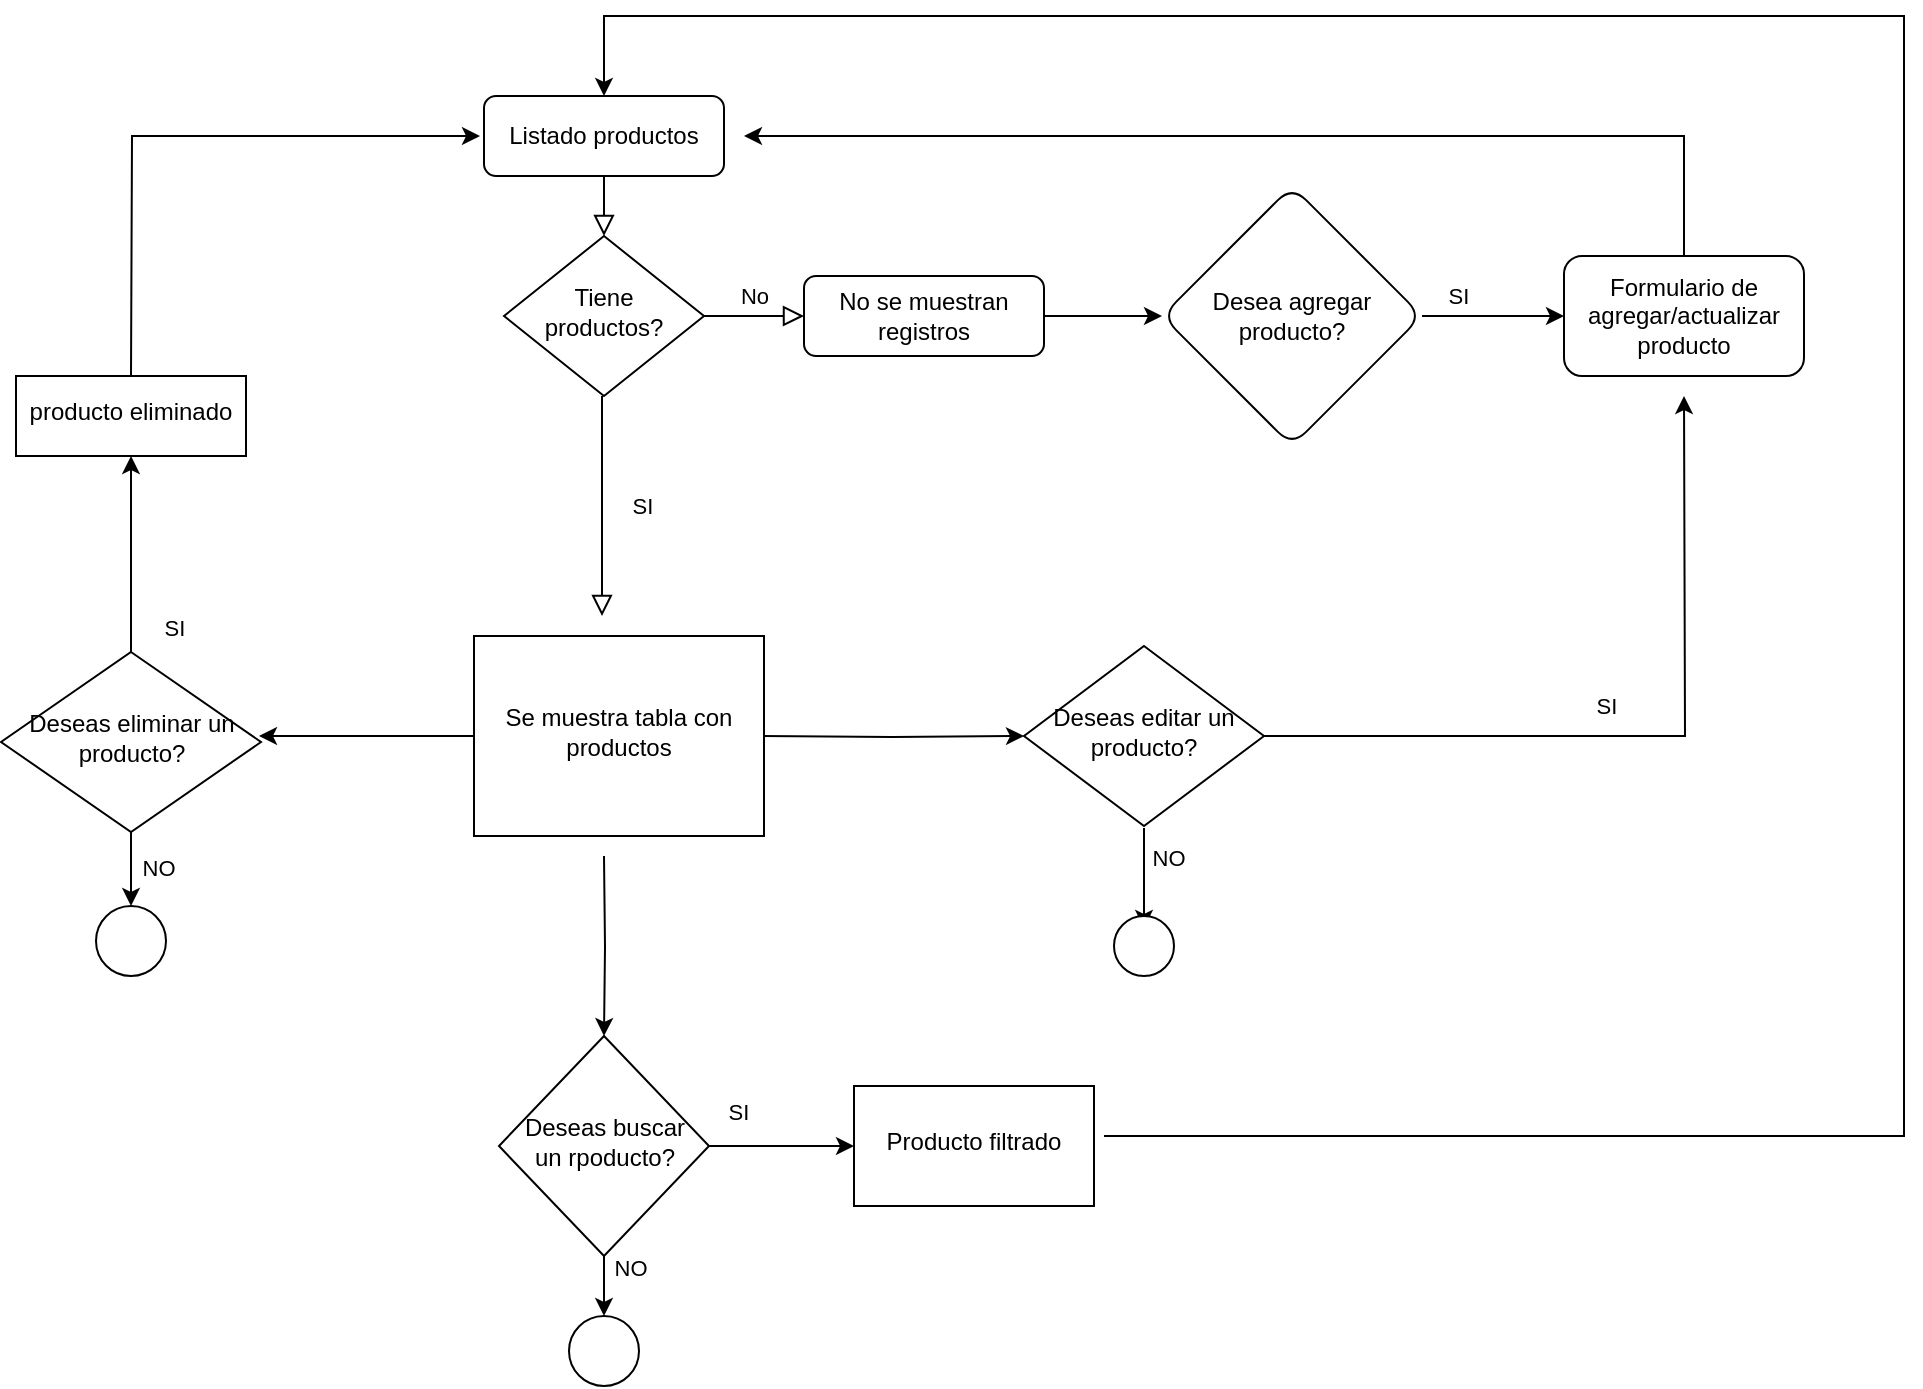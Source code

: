 <mxfile version="21.7.5" type="device">
  <diagram id="C5RBs43oDa-KdzZeNtuy" name="Page-1">
    <mxGraphModel dx="2208" dy="808" grid="1" gridSize="10" guides="1" tooltips="1" connect="1" arrows="1" fold="1" page="1" pageScale="1" pageWidth="827" pageHeight="1169" math="0" shadow="0">
      <root>
        <mxCell id="WIyWlLk6GJQsqaUBKTNV-0" />
        <mxCell id="WIyWlLk6GJQsqaUBKTNV-1" parent="WIyWlLk6GJQsqaUBKTNV-0" />
        <mxCell id="WIyWlLk6GJQsqaUBKTNV-2" value="" style="rounded=0;html=1;jettySize=auto;orthogonalLoop=1;fontSize=11;endArrow=block;endFill=0;endSize=8;strokeWidth=1;shadow=0;labelBackgroundColor=none;edgeStyle=orthogonalEdgeStyle;" parent="WIyWlLk6GJQsqaUBKTNV-1" source="WIyWlLk6GJQsqaUBKTNV-3" target="WIyWlLk6GJQsqaUBKTNV-6" edge="1">
          <mxGeometry relative="1" as="geometry" />
        </mxCell>
        <mxCell id="WIyWlLk6GJQsqaUBKTNV-3" value="Listado productos" style="rounded=1;whiteSpace=wrap;html=1;fontSize=12;glass=0;strokeWidth=1;shadow=0;" parent="WIyWlLk6GJQsqaUBKTNV-1" vertex="1">
          <mxGeometry x="22" y="80" width="120" height="40" as="geometry" />
        </mxCell>
        <mxCell id="WIyWlLk6GJQsqaUBKTNV-4" value="SI&lt;br&gt;" style="rounded=0;html=1;jettySize=auto;orthogonalLoop=1;fontSize=11;endArrow=block;endFill=0;endSize=8;strokeWidth=1;shadow=0;labelBackgroundColor=none;edgeStyle=orthogonalEdgeStyle;" parent="WIyWlLk6GJQsqaUBKTNV-1" edge="1">
          <mxGeometry y="20" relative="1" as="geometry">
            <mxPoint as="offset" />
            <mxPoint x="81" y="230" as="sourcePoint" />
            <mxPoint x="81" y="340" as="targetPoint" />
          </mxGeometry>
        </mxCell>
        <mxCell id="WIyWlLk6GJQsqaUBKTNV-5" value="No" style="edgeStyle=orthogonalEdgeStyle;rounded=0;html=1;jettySize=auto;orthogonalLoop=1;fontSize=11;endArrow=block;endFill=0;endSize=8;strokeWidth=1;shadow=0;labelBackgroundColor=none;" parent="WIyWlLk6GJQsqaUBKTNV-1" source="WIyWlLk6GJQsqaUBKTNV-6" target="WIyWlLk6GJQsqaUBKTNV-7" edge="1">
          <mxGeometry y="10" relative="1" as="geometry">
            <mxPoint as="offset" />
          </mxGeometry>
        </mxCell>
        <mxCell id="WIyWlLk6GJQsqaUBKTNV-6" value="Tiene productos?" style="rhombus;whiteSpace=wrap;html=1;shadow=0;fontFamily=Helvetica;fontSize=12;align=center;strokeWidth=1;spacing=6;spacingTop=-4;" parent="WIyWlLk6GJQsqaUBKTNV-1" vertex="1">
          <mxGeometry x="32" y="150" width="100" height="80" as="geometry" />
        </mxCell>
        <mxCell id="wI4YC6H1qCyY8Lm7S5sH-1" value="" style="edgeStyle=orthogonalEdgeStyle;rounded=0;orthogonalLoop=1;jettySize=auto;html=1;" edge="1" parent="WIyWlLk6GJQsqaUBKTNV-1" source="WIyWlLk6GJQsqaUBKTNV-7" target="wI4YC6H1qCyY8Lm7S5sH-0">
          <mxGeometry relative="1" as="geometry" />
        </mxCell>
        <mxCell id="WIyWlLk6GJQsqaUBKTNV-7" value="No se muestran registros" style="rounded=1;whiteSpace=wrap;html=1;fontSize=12;glass=0;strokeWidth=1;shadow=0;" parent="WIyWlLk6GJQsqaUBKTNV-1" vertex="1">
          <mxGeometry x="182" y="170" width="120" height="40" as="geometry" />
        </mxCell>
        <mxCell id="wI4YC6H1qCyY8Lm7S5sH-14" value="" style="edgeStyle=orthogonalEdgeStyle;rounded=0;orthogonalLoop=1;jettySize=auto;html=1;exitX=0;exitY=0.5;exitDx=0;exitDy=0;" edge="1" parent="WIyWlLk6GJQsqaUBKTNV-1" source="wI4YC6H1qCyY8Lm7S5sH-45">
          <mxGeometry relative="1" as="geometry">
            <mxPoint x="4.5" y="400" as="sourcePoint" />
            <mxPoint x="-90.5" y="400.0" as="targetPoint" />
          </mxGeometry>
        </mxCell>
        <mxCell id="wI4YC6H1qCyY8Lm7S5sH-16" value="" style="edgeStyle=orthogonalEdgeStyle;rounded=0;orthogonalLoop=1;jettySize=auto;html=1;" edge="1" parent="WIyWlLk6GJQsqaUBKTNV-1" target="wI4YC6H1qCyY8Lm7S5sH-15">
          <mxGeometry relative="1" as="geometry">
            <mxPoint x="159.5" y="400" as="sourcePoint" />
          </mxGeometry>
        </mxCell>
        <mxCell id="wI4YC6H1qCyY8Lm7S5sH-18" value="" style="edgeStyle=orthogonalEdgeStyle;rounded=0;orthogonalLoop=1;jettySize=auto;html=1;" edge="1" parent="WIyWlLk6GJQsqaUBKTNV-1" target="wI4YC6H1qCyY8Lm7S5sH-17">
          <mxGeometry relative="1" as="geometry">
            <mxPoint x="82" y="460" as="sourcePoint" />
          </mxGeometry>
        </mxCell>
        <mxCell id="wI4YC6H1qCyY8Lm7S5sH-4" value="" style="edgeStyle=orthogonalEdgeStyle;rounded=0;orthogonalLoop=1;jettySize=auto;html=1;" edge="1" parent="WIyWlLk6GJQsqaUBKTNV-1" source="wI4YC6H1qCyY8Lm7S5sH-0" target="wI4YC6H1qCyY8Lm7S5sH-3">
          <mxGeometry relative="1" as="geometry" />
        </mxCell>
        <mxCell id="wI4YC6H1qCyY8Lm7S5sH-6" value="SI" style="edgeLabel;html=1;align=center;verticalAlign=middle;resizable=0;points=[];" vertex="1" connectable="0" parent="wI4YC6H1qCyY8Lm7S5sH-4">
          <mxGeometry x="-0.492" y="2" relative="1" as="geometry">
            <mxPoint y="-8" as="offset" />
          </mxGeometry>
        </mxCell>
        <mxCell id="wI4YC6H1qCyY8Lm7S5sH-0" value="Desea agregar producto?" style="rhombus;whiteSpace=wrap;html=1;rounded=1;glass=0;strokeWidth=1;shadow=0;" vertex="1" parent="WIyWlLk6GJQsqaUBKTNV-1">
          <mxGeometry x="361" y="125" width="130" height="130" as="geometry" />
        </mxCell>
        <mxCell id="wI4YC6H1qCyY8Lm7S5sH-12" value="" style="edgeStyle=orthogonalEdgeStyle;rounded=0;orthogonalLoop=1;jettySize=auto;html=1;exitX=0.5;exitY=0;exitDx=0;exitDy=0;" edge="1" parent="WIyWlLk6GJQsqaUBKTNV-1" source="wI4YC6H1qCyY8Lm7S5sH-3">
          <mxGeometry relative="1" as="geometry">
            <mxPoint x="702" y="160" as="sourcePoint" />
            <mxPoint x="152" y="100" as="targetPoint" />
            <Array as="points">
              <mxPoint x="622" y="100" />
            </Array>
          </mxGeometry>
        </mxCell>
        <mxCell id="wI4YC6H1qCyY8Lm7S5sH-3" value="Formulario de agregar/actualizar producto" style="whiteSpace=wrap;html=1;rounded=1;glass=0;strokeWidth=1;shadow=0;" vertex="1" parent="WIyWlLk6GJQsqaUBKTNV-1">
          <mxGeometry x="562" y="160" width="120" height="60" as="geometry" />
        </mxCell>
        <mxCell id="wI4YC6H1qCyY8Lm7S5sH-13" value="Deseas eliminar un producto?" style="rhombus;whiteSpace=wrap;html=1;shadow=0;strokeWidth=1;spacing=6;spacingTop=-4;" vertex="1" parent="WIyWlLk6GJQsqaUBKTNV-1">
          <mxGeometry x="-219.5" y="358" width="130" height="90" as="geometry" />
        </mxCell>
        <mxCell id="wI4YC6H1qCyY8Lm7S5sH-33" value="" style="edgeStyle=orthogonalEdgeStyle;rounded=0;orthogonalLoop=1;jettySize=auto;html=1;" edge="1" parent="WIyWlLk6GJQsqaUBKTNV-1" source="wI4YC6H1qCyY8Lm7S5sH-15">
          <mxGeometry relative="1" as="geometry">
            <mxPoint x="622" y="230" as="targetPoint" />
          </mxGeometry>
        </mxCell>
        <mxCell id="wI4YC6H1qCyY8Lm7S5sH-34" value="SI" style="edgeLabel;html=1;align=center;verticalAlign=middle;resizable=0;points=[];" vertex="1" connectable="0" parent="wI4YC6H1qCyY8Lm7S5sH-33">
          <mxGeometry x="-0.105" y="1" relative="1" as="geometry">
            <mxPoint y="-14" as="offset" />
          </mxGeometry>
        </mxCell>
        <mxCell id="wI4YC6H1qCyY8Lm7S5sH-15" value="Deseas editar un producto?" style="rhombus;whiteSpace=wrap;html=1;shadow=0;strokeWidth=1;spacing=6;spacingTop=-4;" vertex="1" parent="WIyWlLk6GJQsqaUBKTNV-1">
          <mxGeometry x="292" y="355" width="120" height="90" as="geometry" />
        </mxCell>
        <mxCell id="wI4YC6H1qCyY8Lm7S5sH-40" value="" style="edgeStyle=orthogonalEdgeStyle;rounded=0;orthogonalLoop=1;jettySize=auto;html=1;" edge="1" parent="WIyWlLk6GJQsqaUBKTNV-1" source="wI4YC6H1qCyY8Lm7S5sH-17" target="wI4YC6H1qCyY8Lm7S5sH-39">
          <mxGeometry relative="1" as="geometry" />
        </mxCell>
        <mxCell id="wI4YC6H1qCyY8Lm7S5sH-41" value="SI" style="edgeLabel;html=1;align=center;verticalAlign=middle;resizable=0;points=[];" vertex="1" connectable="0" parent="wI4YC6H1qCyY8Lm7S5sH-40">
          <mxGeometry x="0.297" y="2" relative="1" as="geometry">
            <mxPoint x="-33" y="-15" as="offset" />
          </mxGeometry>
        </mxCell>
        <mxCell id="wI4YC6H1qCyY8Lm7S5sH-17" value="Deseas buscar un rpoducto?" style="rhombus;whiteSpace=wrap;html=1;shadow=0;strokeWidth=1;spacing=6;spacingTop=-4;" vertex="1" parent="WIyWlLk6GJQsqaUBKTNV-1">
          <mxGeometry x="29.5" y="550" width="105" height="110" as="geometry" />
        </mxCell>
        <mxCell id="wI4YC6H1qCyY8Lm7S5sH-22" value="producto eliminado" style="whiteSpace=wrap;html=1;shadow=0;strokeWidth=1;spacing=6;spacingTop=-4;" vertex="1" parent="WIyWlLk6GJQsqaUBKTNV-1">
          <mxGeometry x="-212" y="220" width="115" height="40" as="geometry" />
        </mxCell>
        <mxCell id="wI4YC6H1qCyY8Lm7S5sH-39" value="Producto filtrado" style="whiteSpace=wrap;html=1;shadow=0;strokeWidth=1;spacing=6;spacingTop=-4;" vertex="1" parent="WIyWlLk6GJQsqaUBKTNV-1">
          <mxGeometry x="207" y="575" width="120" height="60" as="geometry" />
        </mxCell>
        <mxCell id="wI4YC6H1qCyY8Lm7S5sH-45" value="Se muestra tabla con productos" style="whiteSpace=wrap;html=1;shadow=0;strokeWidth=1;spacing=6;spacingTop=-4;" vertex="1" parent="WIyWlLk6GJQsqaUBKTNV-1">
          <mxGeometry x="17" y="350" width="145" height="100" as="geometry" />
        </mxCell>
        <mxCell id="wI4YC6H1qCyY8Lm7S5sH-46" value="" style="endArrow=classic;html=1;rounded=0;" edge="1" parent="WIyWlLk6GJQsqaUBKTNV-1">
          <mxGeometry width="50" height="50" relative="1" as="geometry">
            <mxPoint x="352" y="446" as="sourcePoint" />
            <mxPoint x="352" y="496" as="targetPoint" />
          </mxGeometry>
        </mxCell>
        <mxCell id="wI4YC6H1qCyY8Lm7S5sH-47" value="NO" style="edgeLabel;html=1;align=center;verticalAlign=middle;resizable=0;points=[];" vertex="1" connectable="0" parent="WIyWlLk6GJQsqaUBKTNV-1">
          <mxGeometry x="596.377" y="395.043" as="geometry">
            <mxPoint x="-233" y="66" as="offset" />
          </mxGeometry>
        </mxCell>
        <mxCell id="wI4YC6H1qCyY8Lm7S5sH-49" value="" style="ellipse;whiteSpace=wrap;html=1;aspect=fixed;" vertex="1" parent="WIyWlLk6GJQsqaUBKTNV-1">
          <mxGeometry x="337" y="490" width="30" height="30" as="geometry" />
        </mxCell>
        <mxCell id="wI4YC6H1qCyY8Lm7S5sH-55" value="" style="ellipse;whiteSpace=wrap;html=1;aspect=fixed;" vertex="1" parent="WIyWlLk6GJQsqaUBKTNV-1">
          <mxGeometry x="64.5" y="690" width="35" height="35" as="geometry" />
        </mxCell>
        <mxCell id="wI4YC6H1qCyY8Lm7S5sH-57" value="" style="endArrow=classic;html=1;rounded=0;exitX=0.5;exitY=1;exitDx=0;exitDy=0;entryX=0.5;entryY=0;entryDx=0;entryDy=0;" edge="1" parent="WIyWlLk6GJQsqaUBKTNV-1" source="wI4YC6H1qCyY8Lm7S5sH-17" target="wI4YC6H1qCyY8Lm7S5sH-55">
          <mxGeometry width="50" height="50" relative="1" as="geometry">
            <mxPoint x="102" y="640" as="sourcePoint" />
            <mxPoint x="152" y="590" as="targetPoint" />
          </mxGeometry>
        </mxCell>
        <mxCell id="wI4YC6H1qCyY8Lm7S5sH-58" value="" style="endArrow=classic;html=1;rounded=0;entryX=0.5;entryY=0;entryDx=0;entryDy=0;" edge="1" parent="WIyWlLk6GJQsqaUBKTNV-1" target="WIyWlLk6GJQsqaUBKTNV-3">
          <mxGeometry width="50" height="50" relative="1" as="geometry">
            <mxPoint x="332" y="600" as="sourcePoint" />
            <mxPoint x="92" y="40" as="targetPoint" />
            <Array as="points">
              <mxPoint x="732" y="600" />
              <mxPoint x="732" y="40" />
              <mxPoint x="82" y="40" />
            </Array>
          </mxGeometry>
        </mxCell>
        <mxCell id="wI4YC6H1qCyY8Lm7S5sH-59" value="" style="ellipse;whiteSpace=wrap;html=1;aspect=fixed;" vertex="1" parent="WIyWlLk6GJQsqaUBKTNV-1">
          <mxGeometry x="-172" y="485" width="35" height="35" as="geometry" />
        </mxCell>
        <mxCell id="wI4YC6H1qCyY8Lm7S5sH-60" value="NO" style="edgeLabel;html=1;align=center;verticalAlign=middle;resizable=0;points=[];" vertex="1" connectable="0" parent="WIyWlLk6GJQsqaUBKTNV-1">
          <mxGeometry x="94.643" y="666.0" as="geometry" />
        </mxCell>
        <mxCell id="wI4YC6H1qCyY8Lm7S5sH-64" value="" style="endArrow=classic;html=1;rounded=0;exitX=0.5;exitY=1;exitDx=0;exitDy=0;entryX=0.5;entryY=0;entryDx=0;entryDy=0;" edge="1" parent="WIyWlLk6GJQsqaUBKTNV-1" source="wI4YC6H1qCyY8Lm7S5sH-13" target="wI4YC6H1qCyY8Lm7S5sH-59">
          <mxGeometry width="50" height="50" relative="1" as="geometry">
            <mxPoint x="50" y="520" as="sourcePoint" />
            <mxPoint x="100" y="470" as="targetPoint" />
          </mxGeometry>
        </mxCell>
        <mxCell id="wI4YC6H1qCyY8Lm7S5sH-65" value="" style="endArrow=classic;html=1;rounded=0;exitX=0.5;exitY=0;exitDx=0;exitDy=0;entryX=0.5;entryY=1;entryDx=0;entryDy=0;" edge="1" parent="WIyWlLk6GJQsqaUBKTNV-1" source="wI4YC6H1qCyY8Lm7S5sH-13" target="wI4YC6H1qCyY8Lm7S5sH-22">
          <mxGeometry width="50" height="50" relative="1" as="geometry">
            <mxPoint x="70" y="300" as="sourcePoint" />
            <mxPoint x="20" y="100" as="targetPoint" />
            <Array as="points" />
          </mxGeometry>
        </mxCell>
        <mxCell id="wI4YC6H1qCyY8Lm7S5sH-66" value="" style="endArrow=classic;html=1;rounded=0;exitX=0.5;exitY=0;exitDx=0;exitDy=0;" edge="1" parent="WIyWlLk6GJQsqaUBKTNV-1" source="wI4YC6H1qCyY8Lm7S5sH-22">
          <mxGeometry width="50" height="50" relative="1" as="geometry">
            <mxPoint x="70" y="300" as="sourcePoint" />
            <mxPoint x="20" y="100" as="targetPoint" />
            <Array as="points">
              <mxPoint x="-154" y="100" />
            </Array>
          </mxGeometry>
        </mxCell>
        <mxCell id="wI4YC6H1qCyY8Lm7S5sH-67" value="NO" style="edgeLabel;html=1;align=center;verticalAlign=middle;resizable=0;points=[];" vertex="1" connectable="0" parent="WIyWlLk6GJQsqaUBKTNV-1">
          <mxGeometry x="91.997" y="400.003" as="geometry">
            <mxPoint x="-233" y="66" as="offset" />
          </mxGeometry>
        </mxCell>
        <mxCell id="wI4YC6H1qCyY8Lm7S5sH-68" value="SI" style="edgeLabel;html=1;align=center;verticalAlign=middle;resizable=0;points=[];" vertex="1" connectable="0" parent="WIyWlLk6GJQsqaUBKTNV-1">
          <mxGeometry x="99.497" y="280.003" as="geometry">
            <mxPoint x="-233" y="66" as="offset" />
          </mxGeometry>
        </mxCell>
      </root>
    </mxGraphModel>
  </diagram>
</mxfile>
